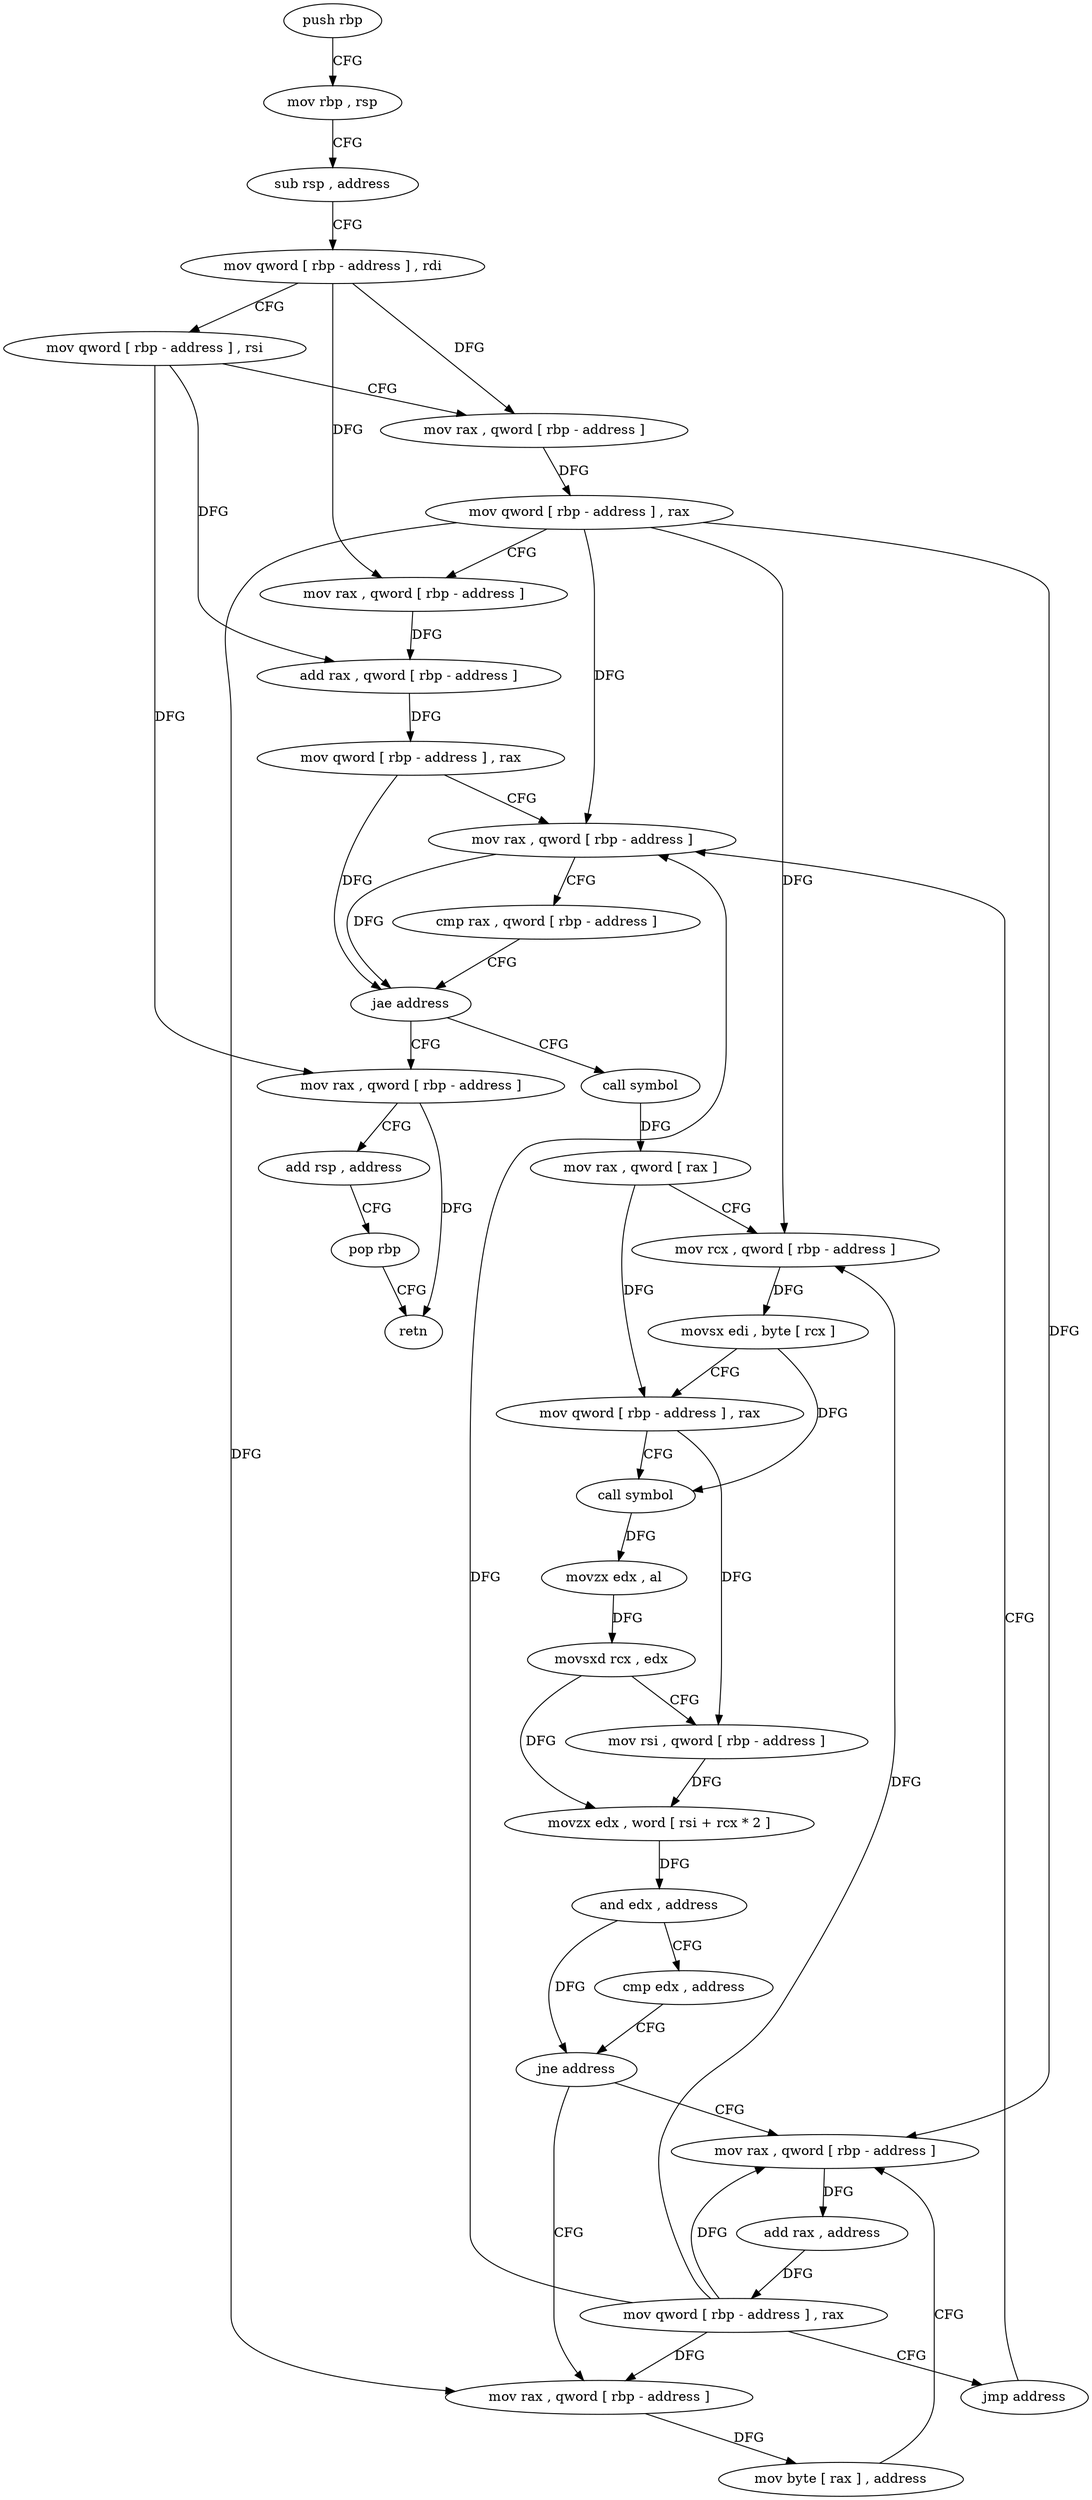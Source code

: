 digraph "func" {
"4301328" [label = "push rbp" ]
"4301329" [label = "mov rbp , rsp" ]
"4301332" [label = "sub rsp , address" ]
"4301336" [label = "mov qword [ rbp - address ] , rdi" ]
"4301340" [label = "mov qword [ rbp - address ] , rsi" ]
"4301344" [label = "mov rax , qword [ rbp - address ]" ]
"4301348" [label = "mov qword [ rbp - address ] , rax" ]
"4301352" [label = "mov rax , qword [ rbp - address ]" ]
"4301356" [label = "add rax , qword [ rbp - address ]" ]
"4301360" [label = "mov qword [ rbp - address ] , rax" ]
"4301364" [label = "mov rax , qword [ rbp - address ]" ]
"4301457" [label = "mov rax , qword [ rbp - address ]" ]
"4301461" [label = "add rsp , address" ]
"4301465" [label = "pop rbp" ]
"4301466" [label = "retn" ]
"4301378" [label = "call symbol" ]
"4301383" [label = "mov rax , qword [ rax ]" ]
"4301386" [label = "mov rcx , qword [ rbp - address ]" ]
"4301390" [label = "movsx edi , byte [ rcx ]" ]
"4301393" [label = "mov qword [ rbp - address ] , rax" ]
"4301397" [label = "call symbol" ]
"4301402" [label = "movzx edx , al" ]
"4301405" [label = "movsxd rcx , edx" ]
"4301408" [label = "mov rsi , qword [ rbp - address ]" ]
"4301412" [label = "movzx edx , word [ rsi + rcx * 2 ]" ]
"4301416" [label = "and edx , address" ]
"4301422" [label = "cmp edx , address" ]
"4301425" [label = "jne address" ]
"4301438" [label = "mov rax , qword [ rbp - address ]" ]
"4301431" [label = "mov rax , qword [ rbp - address ]" ]
"4301442" [label = "add rax , address" ]
"4301448" [label = "mov qword [ rbp - address ] , rax" ]
"4301452" [label = "jmp address" ]
"4301435" [label = "mov byte [ rax ] , address" ]
"4301368" [label = "cmp rax , qword [ rbp - address ]" ]
"4301372" [label = "jae address" ]
"4301328" -> "4301329" [ label = "CFG" ]
"4301329" -> "4301332" [ label = "CFG" ]
"4301332" -> "4301336" [ label = "CFG" ]
"4301336" -> "4301340" [ label = "CFG" ]
"4301336" -> "4301344" [ label = "DFG" ]
"4301336" -> "4301352" [ label = "DFG" ]
"4301340" -> "4301344" [ label = "CFG" ]
"4301340" -> "4301356" [ label = "DFG" ]
"4301340" -> "4301457" [ label = "DFG" ]
"4301344" -> "4301348" [ label = "DFG" ]
"4301348" -> "4301352" [ label = "CFG" ]
"4301348" -> "4301364" [ label = "DFG" ]
"4301348" -> "4301386" [ label = "DFG" ]
"4301348" -> "4301438" [ label = "DFG" ]
"4301348" -> "4301431" [ label = "DFG" ]
"4301352" -> "4301356" [ label = "DFG" ]
"4301356" -> "4301360" [ label = "DFG" ]
"4301360" -> "4301364" [ label = "CFG" ]
"4301360" -> "4301372" [ label = "DFG" ]
"4301364" -> "4301368" [ label = "CFG" ]
"4301364" -> "4301372" [ label = "DFG" ]
"4301457" -> "4301461" [ label = "CFG" ]
"4301457" -> "4301466" [ label = "DFG" ]
"4301461" -> "4301465" [ label = "CFG" ]
"4301465" -> "4301466" [ label = "CFG" ]
"4301378" -> "4301383" [ label = "DFG" ]
"4301383" -> "4301386" [ label = "CFG" ]
"4301383" -> "4301393" [ label = "DFG" ]
"4301386" -> "4301390" [ label = "DFG" ]
"4301390" -> "4301393" [ label = "CFG" ]
"4301390" -> "4301397" [ label = "DFG" ]
"4301393" -> "4301397" [ label = "CFG" ]
"4301393" -> "4301408" [ label = "DFG" ]
"4301397" -> "4301402" [ label = "DFG" ]
"4301402" -> "4301405" [ label = "DFG" ]
"4301405" -> "4301408" [ label = "CFG" ]
"4301405" -> "4301412" [ label = "DFG" ]
"4301408" -> "4301412" [ label = "DFG" ]
"4301412" -> "4301416" [ label = "DFG" ]
"4301416" -> "4301422" [ label = "CFG" ]
"4301416" -> "4301425" [ label = "DFG" ]
"4301422" -> "4301425" [ label = "CFG" ]
"4301425" -> "4301438" [ label = "CFG" ]
"4301425" -> "4301431" [ label = "CFG" ]
"4301438" -> "4301442" [ label = "DFG" ]
"4301431" -> "4301435" [ label = "DFG" ]
"4301442" -> "4301448" [ label = "DFG" ]
"4301448" -> "4301452" [ label = "CFG" ]
"4301448" -> "4301364" [ label = "DFG" ]
"4301448" -> "4301386" [ label = "DFG" ]
"4301448" -> "4301438" [ label = "DFG" ]
"4301448" -> "4301431" [ label = "DFG" ]
"4301452" -> "4301364" [ label = "CFG" ]
"4301435" -> "4301438" [ label = "CFG" ]
"4301368" -> "4301372" [ label = "CFG" ]
"4301372" -> "4301457" [ label = "CFG" ]
"4301372" -> "4301378" [ label = "CFG" ]
}
